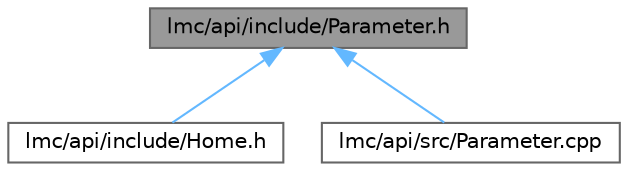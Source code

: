 digraph "lmc/api/include/Parameter.h"
{
 // LATEX_PDF_SIZE
  bgcolor="transparent";
  edge [fontname=Helvetica,fontsize=10,labelfontname=Helvetica,labelfontsize=10];
  node [fontname=Helvetica,fontsize=10,shape=box,height=0.2,width=0.4];
  Node1 [id="Node000001",label="lmc/api/include/Parameter.h",height=0.2,width=0.4,color="gray40", fillcolor="grey60", style="filled", fontcolor="black",tooltip="File for the Parameter Struct declaration."];
  Node1 -> Node2 [id="edge1_Node000001_Node000002",dir="back",color="steelblue1",style="solid",tooltip=" "];
  Node2 [id="Node000002",label="lmc/api/include/Home.h",height=0.2,width=0.4,color="grey40", fillcolor="white", style="filled",URL="$Home_8h.html",tooltip="File for the Home class implementation."];
  Node1 -> Node3 [id="edge2_Node000001_Node000003",dir="back",color="steelblue1",style="solid",tooltip=" "];
  Node3 [id="Node000003",label="lmc/api/src/Parameter.cpp",height=0.2,width=0.4,color="grey40", fillcolor="white", style="filled",URL="$Parameter_8cpp.html",tooltip="File for the Parameter Struct implementation."];
}
